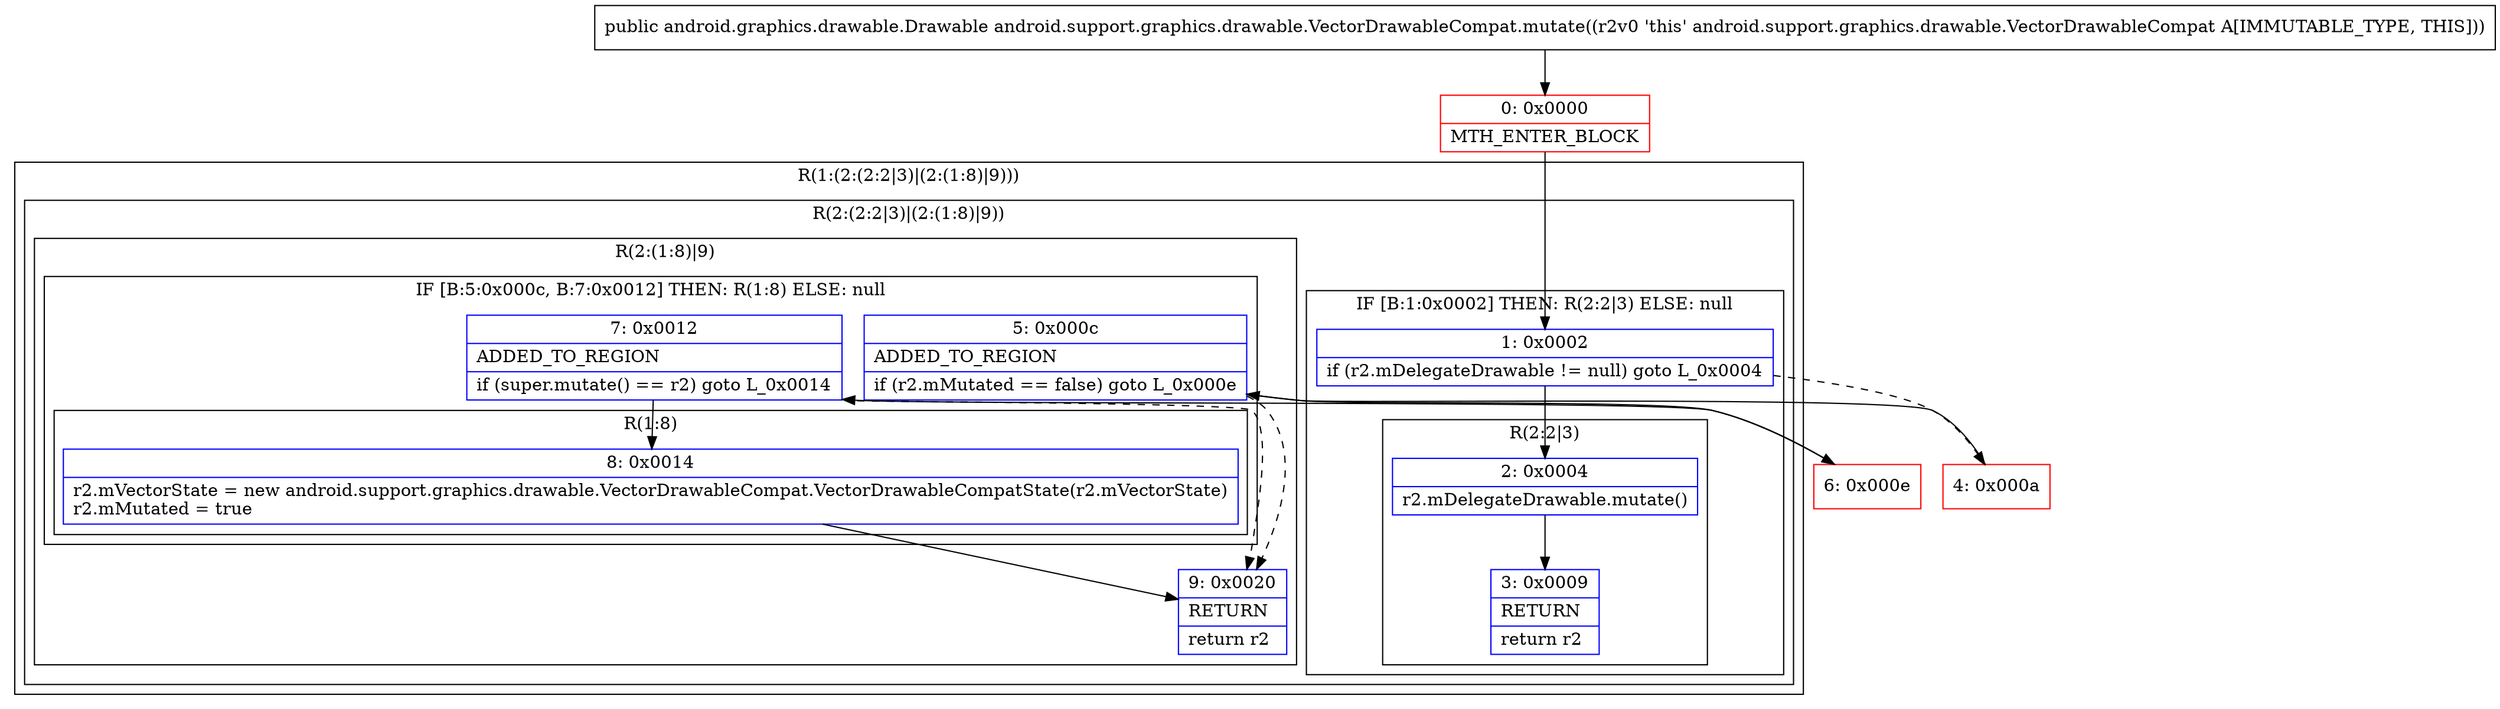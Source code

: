 digraph "CFG forandroid.support.graphics.drawable.VectorDrawableCompat.mutate()Landroid\/graphics\/drawable\/Drawable;" {
subgraph cluster_Region_705490536 {
label = "R(1:(2:(2:2|3)|(2:(1:8)|9)))";
node [shape=record,color=blue];
subgraph cluster_Region_48827012 {
label = "R(2:(2:2|3)|(2:(1:8)|9))";
node [shape=record,color=blue];
subgraph cluster_IfRegion_638733787 {
label = "IF [B:1:0x0002] THEN: R(2:2|3) ELSE: null";
node [shape=record,color=blue];
Node_1 [shape=record,label="{1\:\ 0x0002|if (r2.mDelegateDrawable != null) goto L_0x0004\l}"];
subgraph cluster_Region_391224341 {
label = "R(2:2|3)";
node [shape=record,color=blue];
Node_2 [shape=record,label="{2\:\ 0x0004|r2.mDelegateDrawable.mutate()\l}"];
Node_3 [shape=record,label="{3\:\ 0x0009|RETURN\l|return r2\l}"];
}
}
subgraph cluster_Region_1524846393 {
label = "R(2:(1:8)|9)";
node [shape=record,color=blue];
subgraph cluster_IfRegion_269796299 {
label = "IF [B:5:0x000c, B:7:0x0012] THEN: R(1:8) ELSE: null";
node [shape=record,color=blue];
Node_5 [shape=record,label="{5\:\ 0x000c|ADDED_TO_REGION\l|if (r2.mMutated == false) goto L_0x000e\l}"];
Node_7 [shape=record,label="{7\:\ 0x0012|ADDED_TO_REGION\l|if (super.mutate() == r2) goto L_0x0014\l}"];
subgraph cluster_Region_618412167 {
label = "R(1:8)";
node [shape=record,color=blue];
Node_8 [shape=record,label="{8\:\ 0x0014|r2.mVectorState = new android.support.graphics.drawable.VectorDrawableCompat.VectorDrawableCompatState(r2.mVectorState)\lr2.mMutated = true\l}"];
}
}
Node_9 [shape=record,label="{9\:\ 0x0020|RETURN\l|return r2\l}"];
}
}
}
Node_0 [shape=record,color=red,label="{0\:\ 0x0000|MTH_ENTER_BLOCK\l}"];
Node_4 [shape=record,color=red,label="{4\:\ 0x000a}"];
Node_6 [shape=record,color=red,label="{6\:\ 0x000e}"];
MethodNode[shape=record,label="{public android.graphics.drawable.Drawable android.support.graphics.drawable.VectorDrawableCompat.mutate((r2v0 'this' android.support.graphics.drawable.VectorDrawableCompat A[IMMUTABLE_TYPE, THIS])) }"];
MethodNode -> Node_0;
Node_1 -> Node_2;
Node_1 -> Node_4[style=dashed];
Node_2 -> Node_3;
Node_5 -> Node_6;
Node_5 -> Node_9[style=dashed];
Node_7 -> Node_8;
Node_7 -> Node_9[style=dashed];
Node_8 -> Node_9;
Node_0 -> Node_1;
Node_4 -> Node_5;
Node_6 -> Node_7;
}

